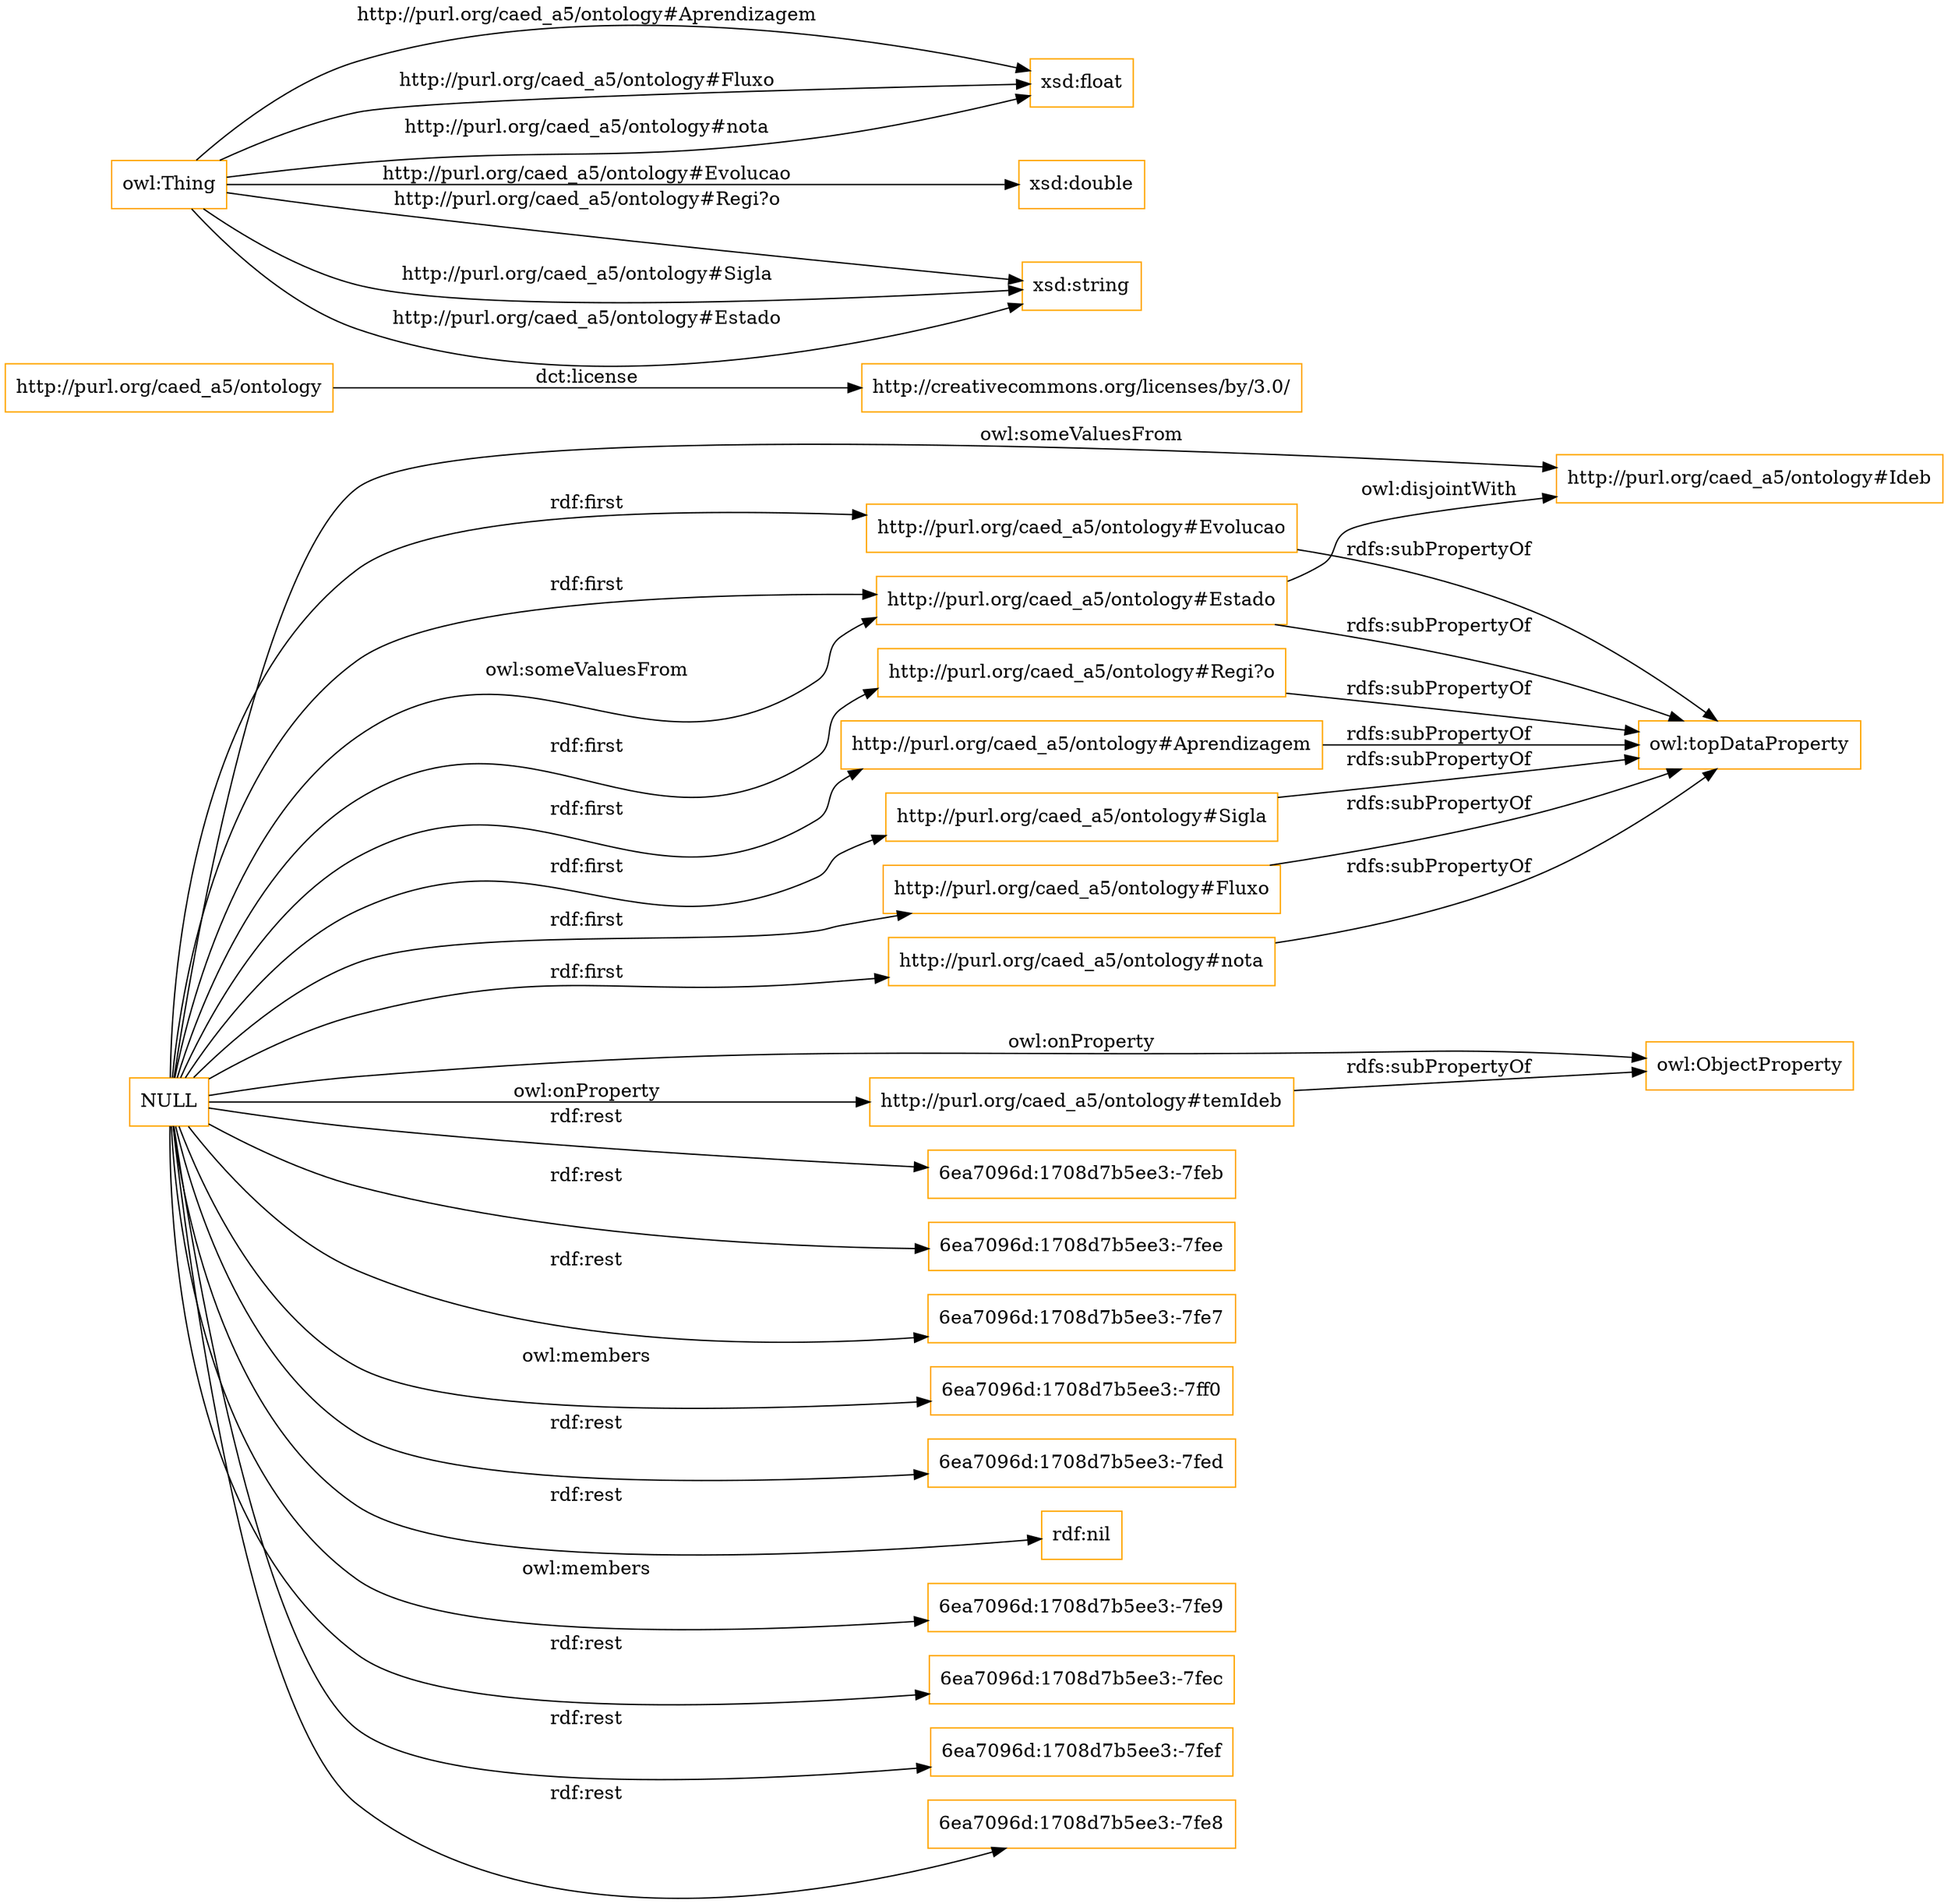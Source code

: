 digraph ar2dtool_diagram { 
rankdir=LR;
size="1501"
node [shape = rectangle, color="orange"]; "http://purl.org/caed_a5/ontology#Ideb" "http://purl.org/caed_a5/ontology#Estado" ; /*classes style*/
	"http://purl.org/caed_a5/ontology#Evolucao" -> "owl:topDataProperty" [ label = "rdfs:subPropertyOf" ];
	"http://purl.org/caed_a5/ontology#Aprendizagem" -> "owl:topDataProperty" [ label = "rdfs:subPropertyOf" ];
	"http://purl.org/caed_a5/ontology#Regi?o" -> "owl:topDataProperty" [ label = "rdfs:subPropertyOf" ];
	"http://purl.org/caed_a5/ontology#temIdeb" -> "owl:ObjectProperty" [ label = "rdfs:subPropertyOf" ];
	"http://purl.org/caed_a5/ontology#Fluxo" -> "owl:topDataProperty" [ label = "rdfs:subPropertyOf" ];
	"http://purl.org/caed_a5/ontology#Sigla" -> "owl:topDataProperty" [ label = "rdfs:subPropertyOf" ];
	"NULL" -> "http://purl.org/caed_a5/ontology#Evolucao" [ label = "rdf:first" ];
	"NULL" -> "6ea7096d:1708d7b5ee3:-7feb" [ label = "rdf:rest" ];
	"NULL" -> "http://purl.org/caed_a5/ontology#nota" [ label = "rdf:first" ];
	"NULL" -> "6ea7096d:1708d7b5ee3:-7fee" [ label = "rdf:rest" ];
	"NULL" -> "http://purl.org/caed_a5/ontology#temIdeb" [ label = "owl:onProperty" ];
	"NULL" -> "6ea7096d:1708d7b5ee3:-7fe7" [ label = "rdf:rest" ];
	"NULL" -> "6ea7096d:1708d7b5ee3:-7ff0" [ label = "owl:members" ];
	"NULL" -> "http://purl.org/caed_a5/ontology#Fluxo" [ label = "rdf:first" ];
	"NULL" -> "http://purl.org/caed_a5/ontology#Aprendizagem" [ label = "rdf:first" ];
	"NULL" -> "6ea7096d:1708d7b5ee3:-7fed" [ label = "rdf:rest" ];
	"NULL" -> "http://purl.org/caed_a5/ontology#Estado" [ label = "owl:someValuesFrom" ];
	"NULL" -> "rdf:nil" [ label = "rdf:rest" ];
	"NULL" -> "http://purl.org/caed_a5/ontology#Sigla" [ label = "rdf:first" ];
	"NULL" -> "http://purl.org/caed_a5/ontology#Regi?o" [ label = "rdf:first" ];
	"NULL" -> "6ea7096d:1708d7b5ee3:-7fe9" [ label = "owl:members" ];
	"NULL" -> "owl:ObjectProperty" [ label = "owl:onProperty" ];
	"NULL" -> "6ea7096d:1708d7b5ee3:-7fec" [ label = "rdf:rest" ];
	"NULL" -> "6ea7096d:1708d7b5ee3:-7fef" [ label = "rdf:rest" ];
	"NULL" -> "http://purl.org/caed_a5/ontology#Ideb" [ label = "owl:someValuesFrom" ];
	"NULL" -> "6ea7096d:1708d7b5ee3:-7fe8" [ label = "rdf:rest" ];
	"NULL" -> "http://purl.org/caed_a5/ontology#Estado" [ label = "rdf:first" ];
	"http://purl.org/caed_a5/ontology#nota" -> "owl:topDataProperty" [ label = "rdfs:subPropertyOf" ];
	"http://purl.org/caed_a5/ontology#Estado" -> "http://purl.org/caed_a5/ontology#Ideb" [ label = "owl:disjointWith" ];
	"http://purl.org/caed_a5/ontology#Estado" -> "owl:topDataProperty" [ label = "rdfs:subPropertyOf" ];
	"http://purl.org/caed_a5/ontology" -> "http://creativecommons.org/licenses/by/3.0/" [ label = "dct:license" ];
	"owl:Thing" -> "xsd:float" [ label = "http://purl.org/caed_a5/ontology#Aprendizagem" ];
	"owl:Thing" -> "xsd:double" [ label = "http://purl.org/caed_a5/ontology#Evolucao" ];
	"owl:Thing" -> "xsd:string" [ label = "http://purl.org/caed_a5/ontology#Regi?o" ];
	"owl:Thing" -> "xsd:float" [ label = "http://purl.org/caed_a5/ontology#Fluxo" ];
	"owl:Thing" -> "xsd:string" [ label = "http://purl.org/caed_a5/ontology#Sigla" ];
	"owl:Thing" -> "xsd:string" [ label = "http://purl.org/caed_a5/ontology#Estado" ];
	"owl:Thing" -> "xsd:float" [ label = "http://purl.org/caed_a5/ontology#nota" ];

}

